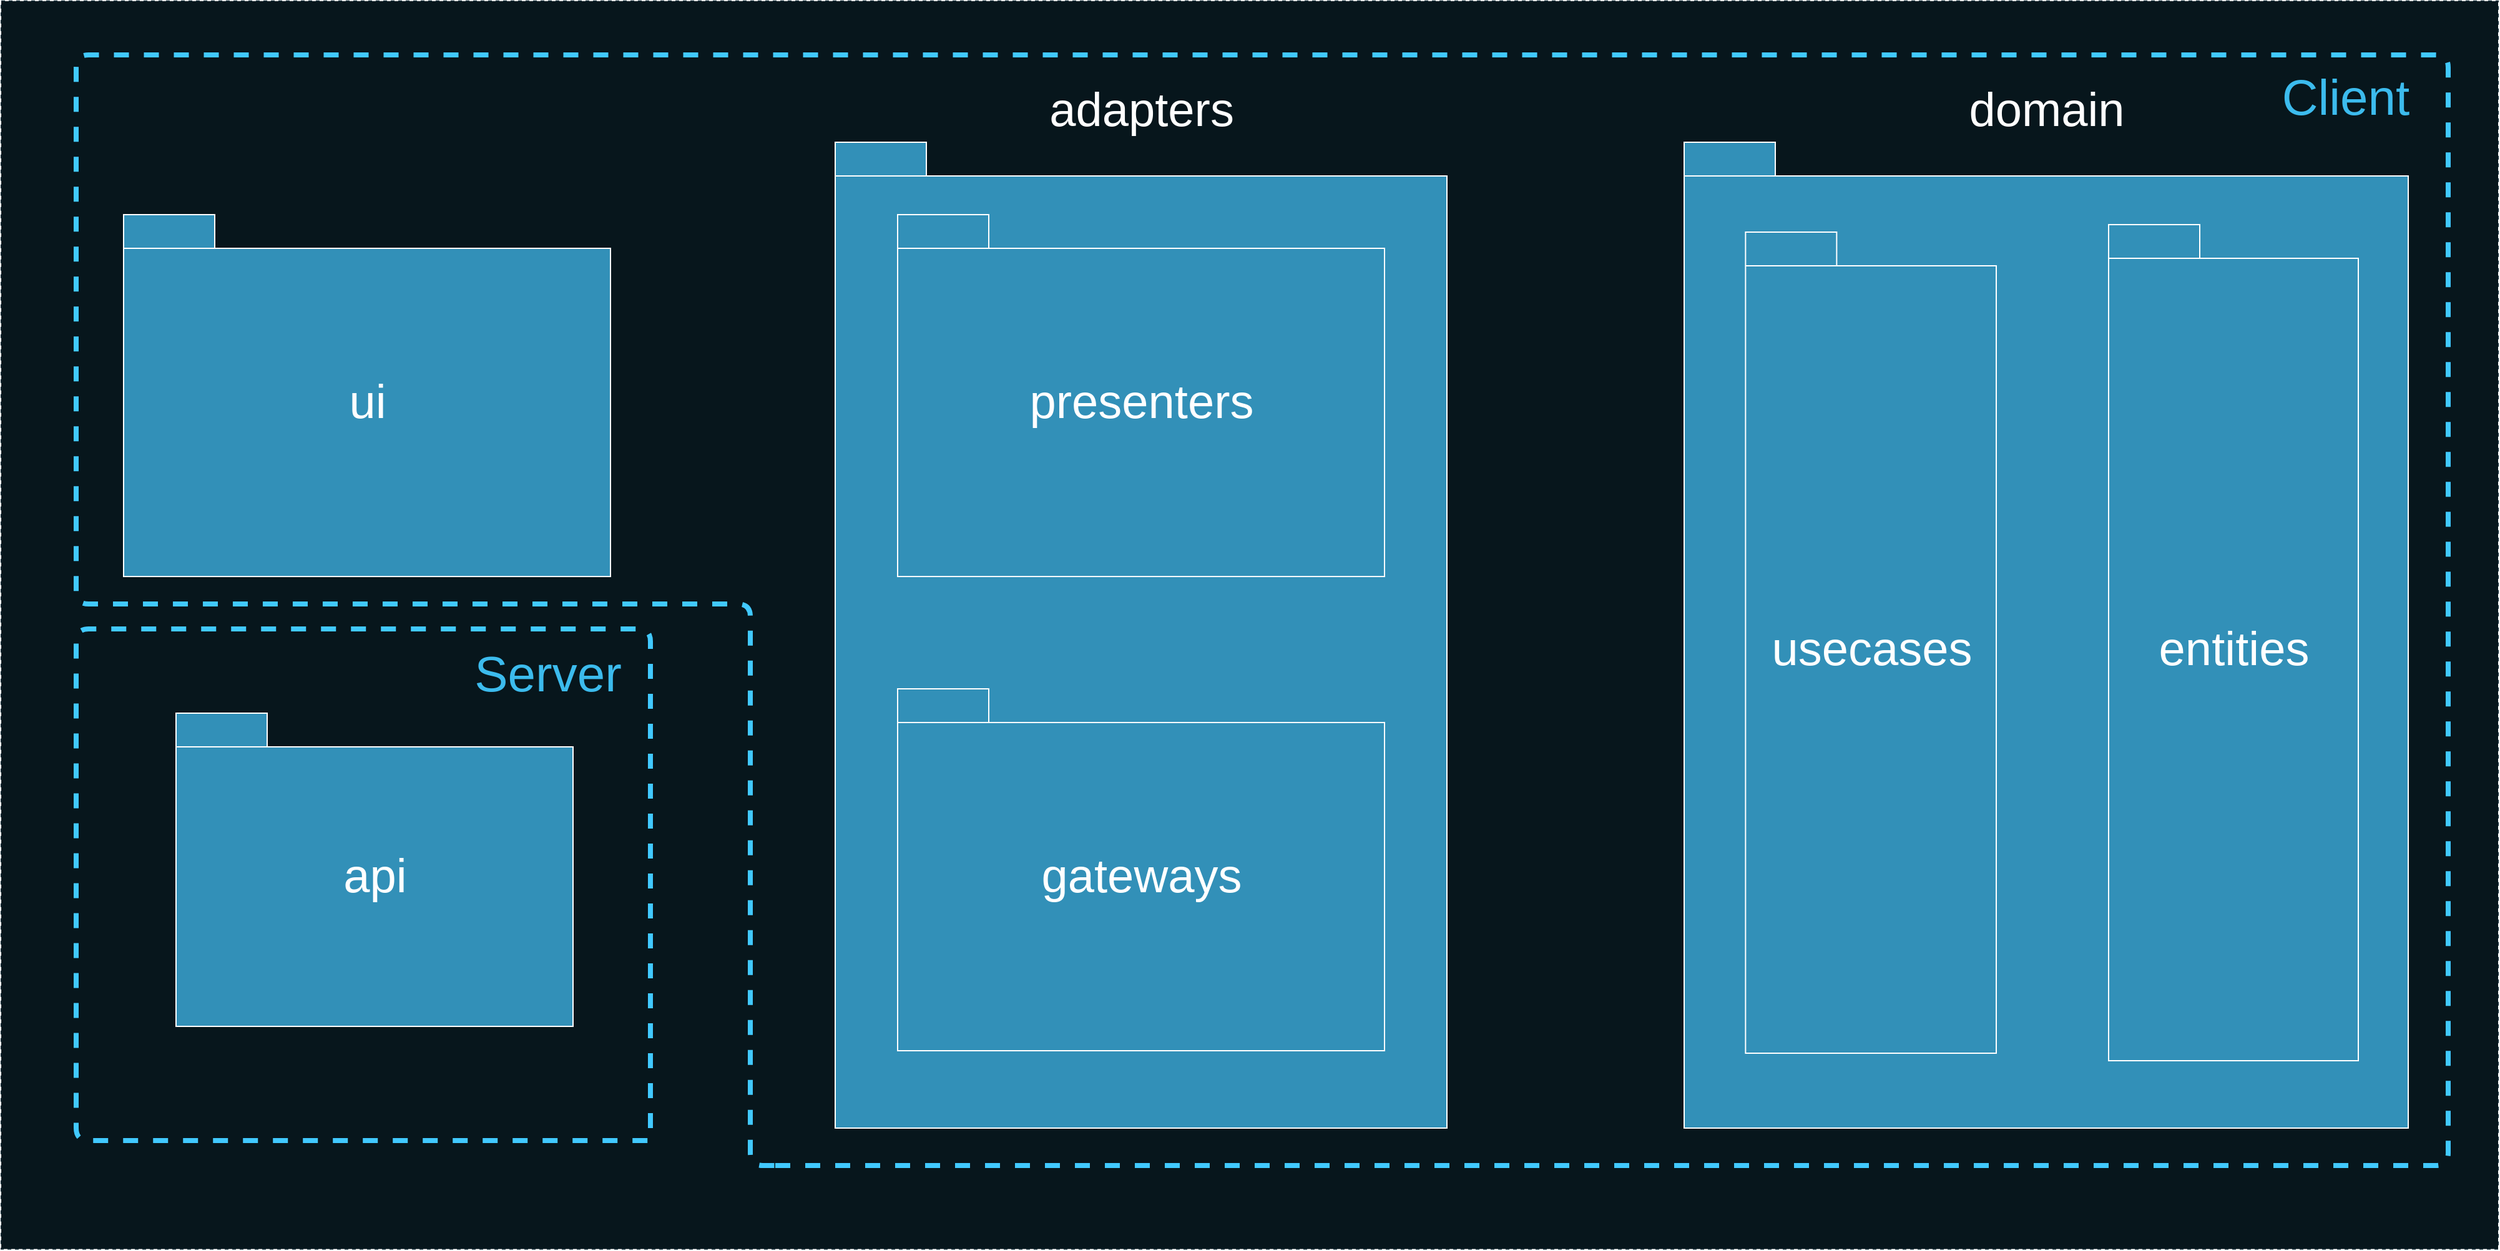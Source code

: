<mxfile version="13.0.3" type="device"><diagram name="Page-1" id="b5b7bab2-c9e2-2cf4-8b2a-24fd1a2a6d21"><mxGraphModel dx="4512" dy="2343" grid="1" gridSize="10" guides="1" tooltips="1" connect="1" arrows="1" fold="1" page="1" pageScale="1" pageWidth="827" pageHeight="1169" background="#ffffff" math="0" shadow="0"><root><mxCell id="0"/><mxCell id="1" parent="0"/><mxCell id="crDRbli0xWPwZ9U8P9Jx-28" value="" style="rounded=0;whiteSpace=wrap;html=1;fillColor=#07161C;fontSize=30;fontColor=#FFFFFF;strokeColor=#0C242E;dashed=1;" parent="1" vertex="1"><mxGeometry x="-2440" y="-503.12" width="2000" height="1000" as="geometry"/></mxCell><mxCell id="8zyGy8VB9TQblWdyx7Q0-1" value="&lt;font color=&quot;#ffffff&quot; style=&quot;font-size: 38px&quot;&gt;ui&lt;/font&gt;" style="shape=folder;fontStyle=0;spacingTop=10;tabWidth=73;tabHeight=27;tabPosition=left;html=1;strokeColor=#FFFFFF;fillColor=#3290B8;" parent="1" vertex="1"><mxGeometry x="-2342" y="-332" width="390" height="290" as="geometry"/></mxCell><mxCell id="8zyGy8VB9TQblWdyx7Q0-6" value="" style="group" parent="1" vertex="1" connectable="0"><mxGeometry x="-1772" y="-390" width="490" height="790" as="geometry"/></mxCell><mxCell id="8zyGy8VB9TQblWdyx7Q0-3" value="&lt;font color=&quot;#ffffff&quot; style=&quot;font-size: 38px&quot;&gt;adapters&lt;/font&gt;" style="shape=folder;fontStyle=0;spacingTop=10;tabWidth=73;tabHeight=27;tabPosition=left;html=1;strokeColor=#FFFFFF;fillColor=#3290B8;labelPosition=center;verticalLabelPosition=top;align=center;verticalAlign=bottom;" parent="8zyGy8VB9TQblWdyx7Q0-6" vertex="1"><mxGeometry width="490" height="790" as="geometry"/></mxCell><mxCell id="8zyGy8VB9TQblWdyx7Q0-4" value="&lt;font color=&quot;#ffffff&quot; style=&quot;font-size: 38px&quot;&gt;presenters&lt;/font&gt;" style="shape=folder;fontStyle=0;spacingTop=10;tabWidth=73;tabHeight=27;tabPosition=left;html=1;strokeColor=#FFFFFF;fillColor=#3290B8;" parent="8zyGy8VB9TQblWdyx7Q0-6" vertex="1"><mxGeometry x="50" y="58" width="390" height="290" as="geometry"/></mxCell><mxCell id="8zyGy8VB9TQblWdyx7Q0-5" value="&lt;font color=&quot;#ffffff&quot; style=&quot;font-size: 38px&quot;&gt;gateways&lt;/font&gt;" style="shape=folder;fontStyle=0;spacingTop=10;tabWidth=73;tabHeight=27;tabPosition=left;html=1;strokeColor=#FFFFFF;fillColor=#3290B8;" parent="8zyGy8VB9TQblWdyx7Q0-6" vertex="1"><mxGeometry x="50" y="438" width="390" height="290" as="geometry"/></mxCell><mxCell id="8zyGy8VB9TQblWdyx7Q0-7" value="" style="group" parent="1" vertex="1" connectable="0"><mxGeometry x="-1092" y="-390" width="580" height="790" as="geometry"/></mxCell><mxCell id="8zyGy8VB9TQblWdyx7Q0-8" value="&lt;font color=&quot;#ffffff&quot; style=&quot;font-size: 38px&quot;&gt;domain&lt;/font&gt;" style="shape=folder;fontStyle=0;spacingTop=10;tabWidth=73;tabHeight=27;tabPosition=left;html=1;strokeColor=#FFFFFF;fillColor=#3290B8;labelPosition=center;verticalLabelPosition=top;align=center;verticalAlign=bottom;" parent="8zyGy8VB9TQblWdyx7Q0-7" vertex="1"><mxGeometry width="580" height="790" as="geometry"/></mxCell><mxCell id="8zyGy8VB9TQblWdyx7Q0-9" value="&lt;font color=&quot;#ffffff&quot; style=&quot;font-size: 38px&quot;&gt;entities&lt;/font&gt;" style="shape=folder;fontStyle=0;spacingTop=10;tabWidth=73;tabHeight=27;tabPosition=left;html=1;strokeColor=#FFFFFF;fillColor=#3290B8;" parent="8zyGy8VB9TQblWdyx7Q0-7" vertex="1"><mxGeometry x="340" y="66" width="200" height="670" as="geometry"/></mxCell><mxCell id="8zyGy8VB9TQblWdyx7Q0-10" value="&lt;font color=&quot;#ffffff&quot; style=&quot;font-size: 38px&quot;&gt;usecases&lt;/font&gt;" style="shape=folder;fontStyle=0;spacingTop=10;tabWidth=73;tabHeight=27;tabPosition=left;html=1;strokeColor=#FFFFFF;fillColor=#3290B8;" parent="8zyGy8VB9TQblWdyx7Q0-7" vertex="1"><mxGeometry x="49.18" y="72" width="200.82" height="658" as="geometry"/></mxCell><mxCell id="-ZK9tRyUhyqEi0kS3ceq-2" value="" style="group" vertex="1" connectable="0" parent="1"><mxGeometry x="-2390" y="-460" width="1934" height="890" as="geometry"/></mxCell><mxCell id="-ZK9tRyUhyqEi0kS3ceq-12" value="" style="group" vertex="1" connectable="0" parent="-ZK9tRyUhyqEi0kS3ceq-2"><mxGeometry x="10" width="1924" height="890" as="geometry"/></mxCell><mxCell id="-ZK9tRyUhyqEi0kS3ceq-3" value="" style="edgeStyle=segmentEdgeStyle;endArrow=none;html=1;strokeColor=#41C9FF;strokeWidth=4;endFill=0;dashed=1;" edge="1" parent="-ZK9tRyUhyqEi0kS3ceq-12"><mxGeometry width="50" height="50" relative="1" as="geometry"><mxPoint x="560" y="890" as="sourcePoint"/><mxPoint x="560" y="890" as="targetPoint"/><Array as="points"><mxPoint x="1900" y="890"/><mxPoint x="1900"/><mxPoint/><mxPoint y="440"/><mxPoint x="540" y="440"/><mxPoint x="540" y="890"/></Array></mxGeometry></mxCell><mxCell id="-ZK9tRyUhyqEi0kS3ceq-4" value="Client" style="text;html=1;strokeColor=none;fillColor=none;align=center;verticalAlign=middle;whiteSpace=wrap;rounded=0;fontColor=#3CBBED;fontSize=40;" vertex="1" parent="-ZK9tRyUhyqEi0kS3ceq-12"><mxGeometry x="1712" y="3" width="212" height="60" as="geometry"/></mxCell><mxCell id="-ZK9tRyUhyqEi0kS3ceq-11" value="" style="group" vertex="1" connectable="0" parent="1"><mxGeometry x="-2380" width="484" height="410" as="geometry"/></mxCell><mxCell id="XsK16Ht93K7RPc4nESck-3" value="&lt;font color=&quot;#ffffff&quot; style=&quot;font-size: 38px;&quot;&gt;api&lt;/font&gt;" style="shape=folder;fontStyle=0;spacingTop=10;tabWidth=73;tabHeight=27;tabPosition=left;html=1;strokeColor=#FFFFFF;fillColor=#3290B8;" parent="-ZK9tRyUhyqEi0kS3ceq-11" vertex="1"><mxGeometry x="80" y="67.5" width="318" height="251" as="geometry"/></mxCell><mxCell id="-ZK9tRyUhyqEi0kS3ceq-10" value="" style="group" vertex="1" connectable="0" parent="-ZK9tRyUhyqEi0kS3ceq-11"><mxGeometry width="484" height="410" as="geometry"/></mxCell><mxCell id="-ZK9tRyUhyqEi0kS3ceq-7" value="" style="edgeStyle=segmentEdgeStyle;endArrow=none;html=1;strokeColor=#41C9FF;strokeWidth=4;endFill=0;dashed=1;" edge="1" parent="-ZK9tRyUhyqEi0kS3ceq-10"><mxGeometry width="50" height="50" relative="1" as="geometry"><mxPoint x="460" y="400" as="sourcePoint"/><mxPoint x="460" y="410" as="targetPoint"/><Array as="points"><mxPoint x="460"/><mxPoint/><mxPoint y="410"/><mxPoint x="460" y="410"/></Array></mxGeometry></mxCell><mxCell id="-ZK9tRyUhyqEi0kS3ceq-5" value="Server" style="text;html=1;strokeColor=none;fillColor=none;align=center;verticalAlign=middle;whiteSpace=wrap;rounded=0;fontColor=#3CBBED;fontSize=40;" vertex="1" parent="-ZK9tRyUhyqEi0kS3ceq-10"><mxGeometry x="272" y="4.5" width="212" height="60" as="geometry"/></mxCell></root></mxGraphModel></diagram></mxfile>